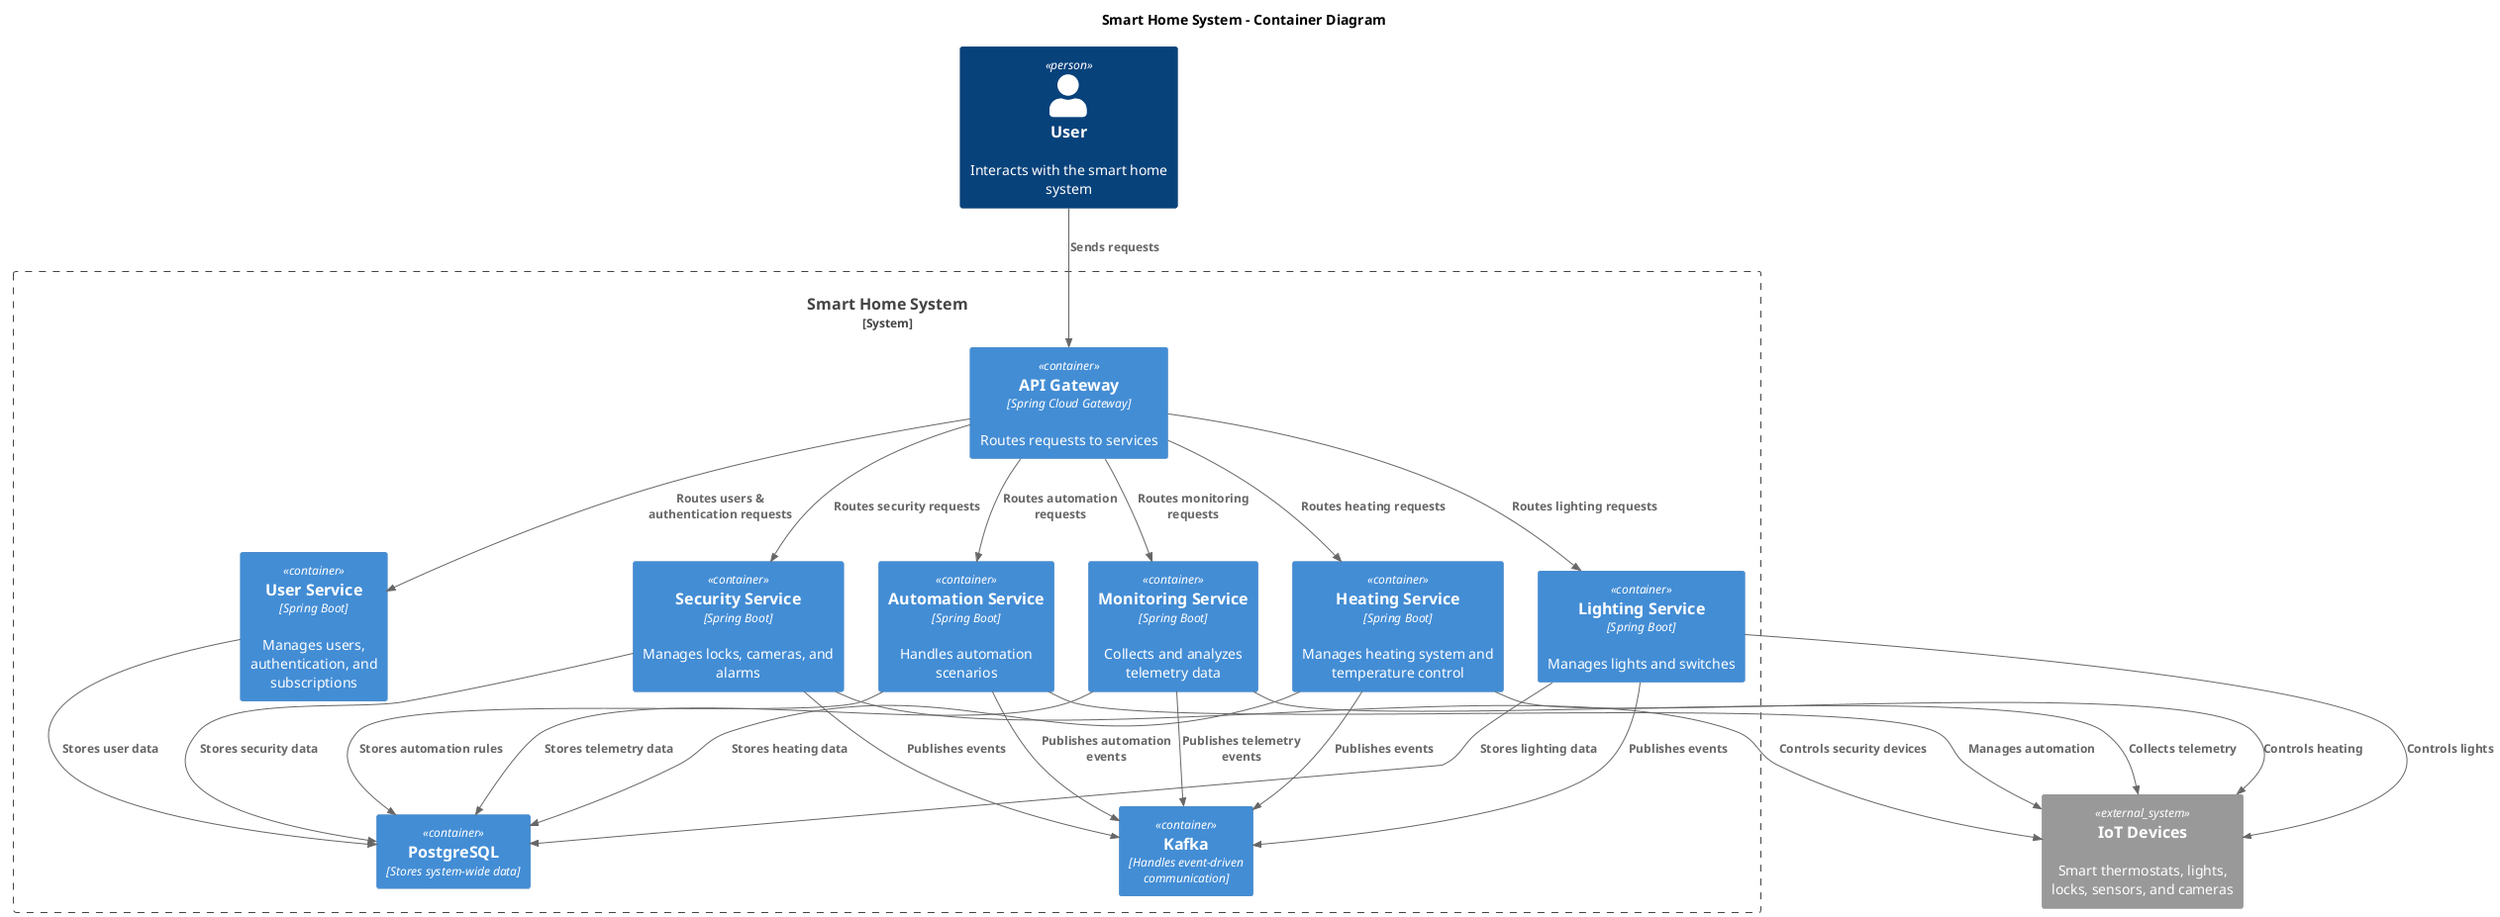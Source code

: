 @startuml
title Smart Home System - Container Diagram

!include <C4/C4_Container>

Person(User, "User", "Interacts with the smart home system")

System_Boundary(SmartHomeSystem, "Smart Home System") {
    Container(API_Gateway, "API Gateway", "Spring Cloud Gateway", "Routes requests to services")

    Container(UserService, "User Service", "Spring Boot", "Manages users, authentication, and subscriptions")
    Container(HeatingService, "Heating Service", "Spring Boot", "Manages heating system and temperature control")
    Container(LightingService, "Lighting Service", "Spring Boot", "Manages lights and switches")
    Container(SecurityService, "Security Service", "Spring Boot", "Manages locks, cameras, and alarms")
    Container(AutomationService, "Automation Service", "Spring Boot", "Handles automation scenarios")
    Container(MonitoringService, "Monitoring Service", "Spring Boot", "Collects and analyzes telemetry data")
    
    Container(Database, "PostgreSQL", "Stores system-wide data")
    Container(MessageBroker, "Kafka", "Handles event-driven communication")
}

System_Ext(IoTDevices, "IoT Devices", "Smart thermostats, lights, locks, sensors, and cameras")

Rel(User, API_Gateway, "Sends requests")
Rel(API_Gateway, UserService, "Routes users & authentication requests")
Rel(API_Gateway, HeatingService, "Routes heating requests")
Rel(API_Gateway, LightingService, "Routes lighting requests")
Rel(API_Gateway, SecurityService, "Routes security requests")
Rel(API_Gateway, AutomationService, "Routes automation requests")
Rel(API_Gateway, MonitoringService, "Routes monitoring requests")

Rel(HeatingService, IoTDevices, "Controls heating")
Rel(LightingService, IoTDevices, "Controls lights")
Rel(SecurityService, IoTDevices, "Controls security devices")
Rel(AutomationService, IoTDevices, "Manages automation")
Rel(MonitoringService, IoTDevices, "Collects telemetry")

Rel(UserService, Database, "Stores user data")
Rel(HeatingService, Database, "Stores heating data")
Rel(LightingService, Database, "Stores lighting data")
Rel(SecurityService, Database, "Stores security data")
Rel(AutomationService, Database, "Stores automation rules")
Rel(MonitoringService, Database, "Stores telemetry data")

Rel(HeatingService, MessageBroker, "Publishes events")
Rel(LightingService, MessageBroker, "Publishes events")
Rel(SecurityService, MessageBroker, "Publishes events")
Rel(AutomationService, MessageBroker, "Publishes automation events")
Rel(MonitoringService, MessageBroker, "Publishes telemetry events")
@enduml
